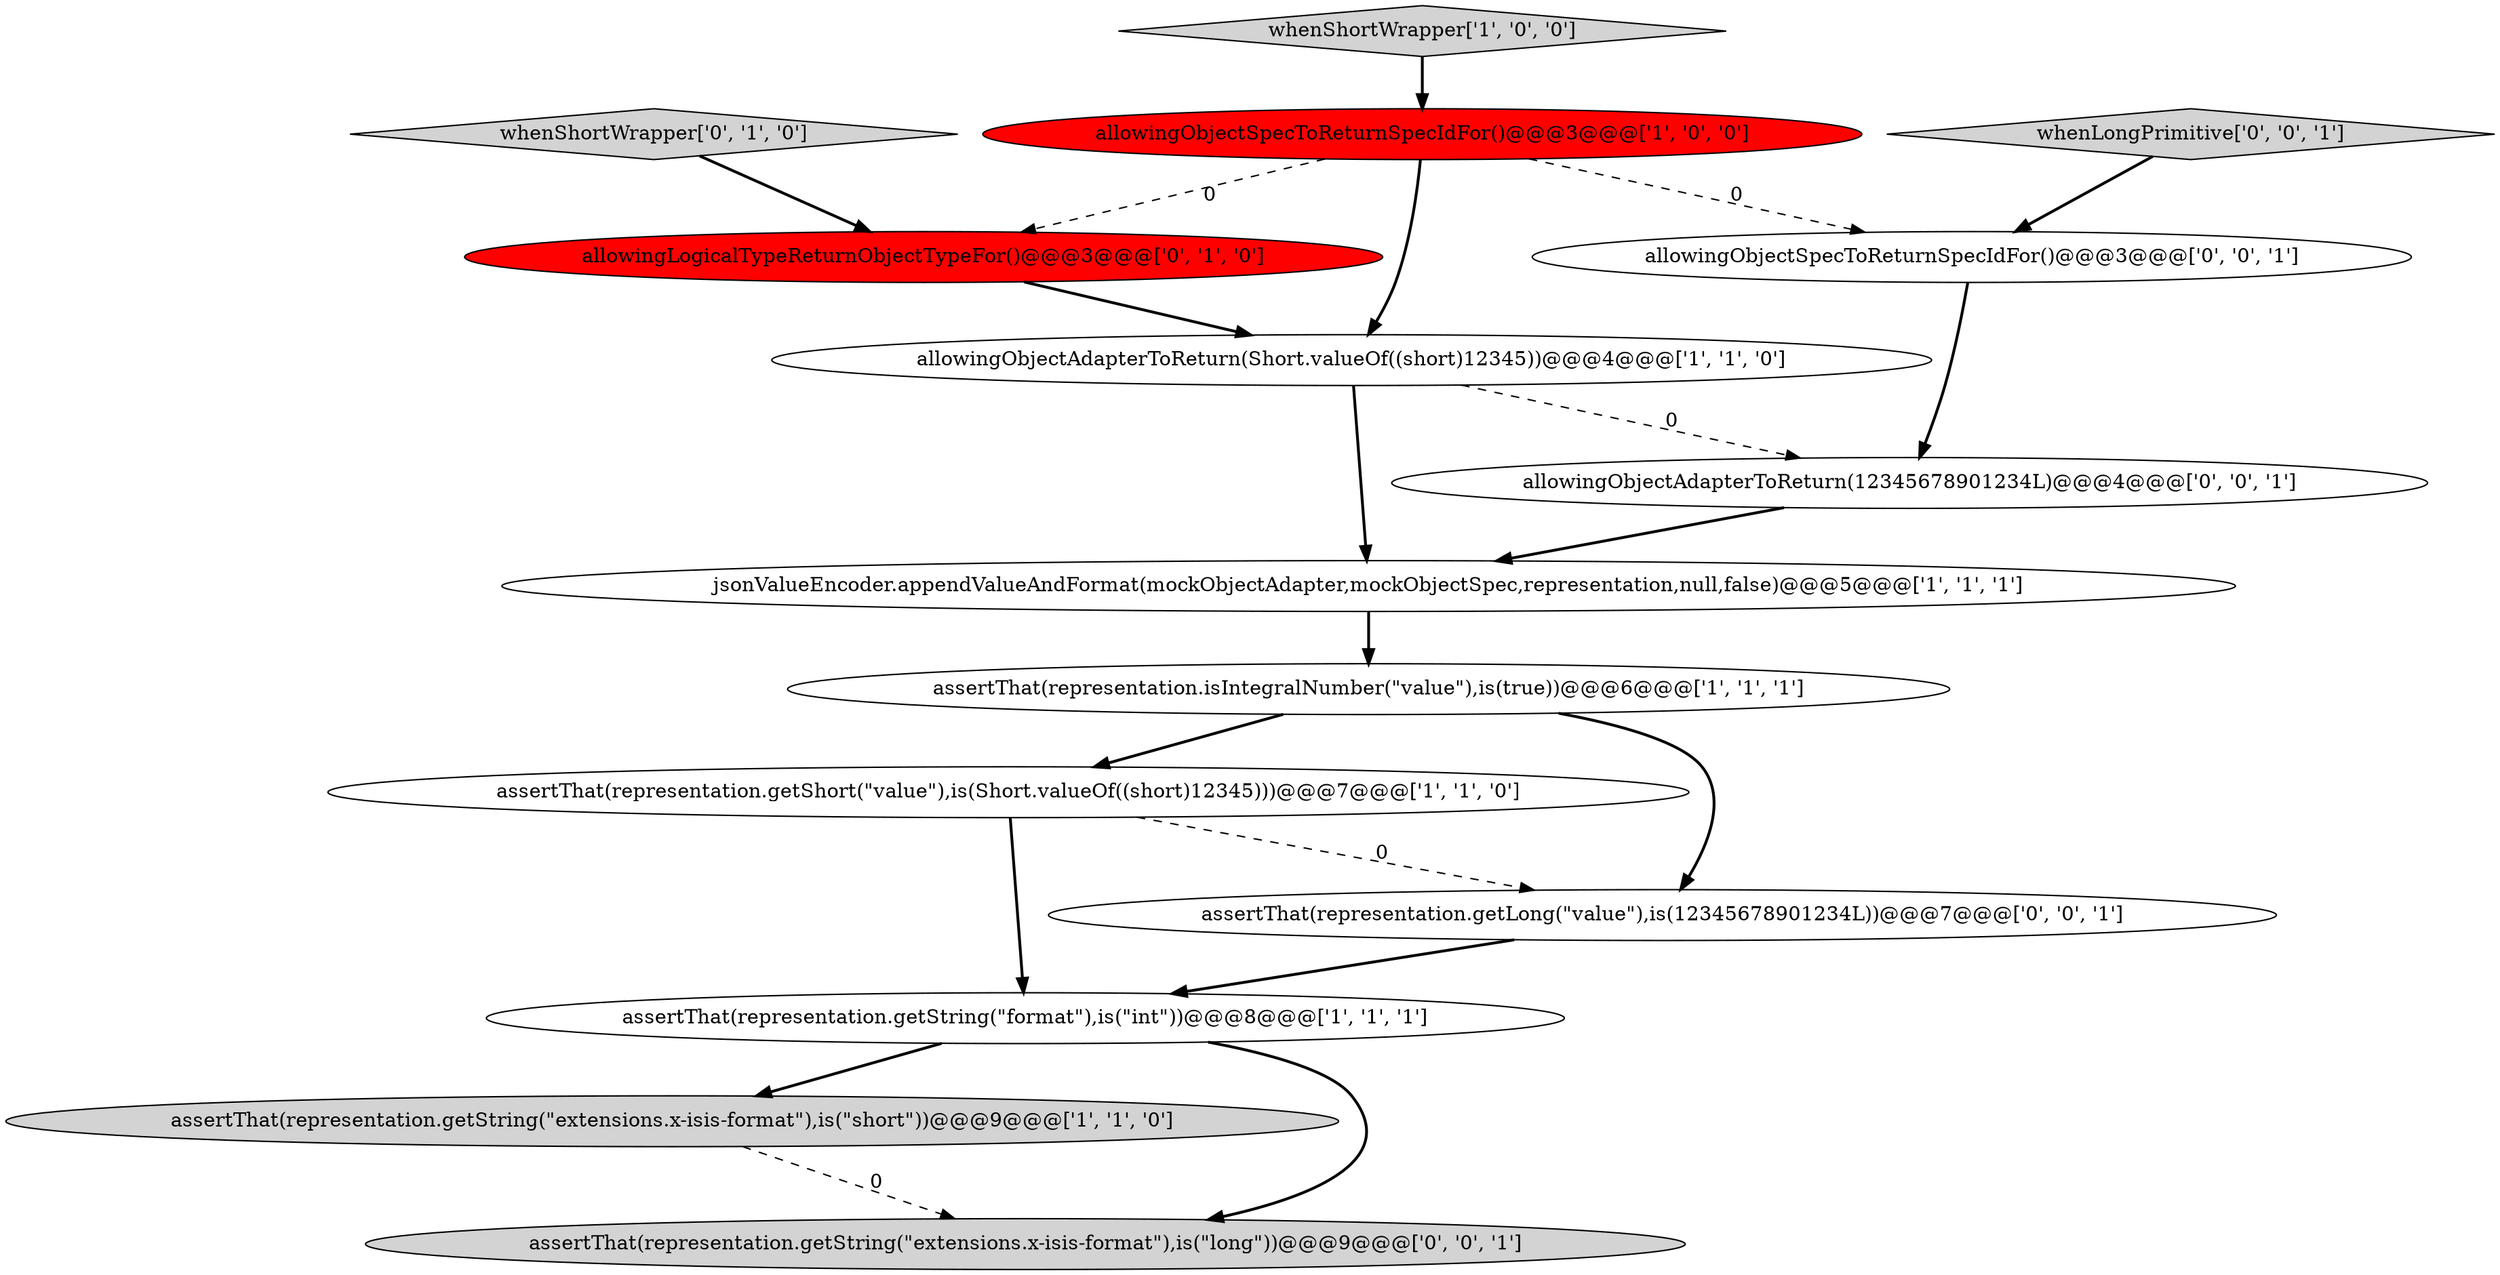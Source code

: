 digraph {
0 [style = filled, label = "assertThat(representation.isIntegralNumber(\"value\"),is(true))@@@6@@@['1', '1', '1']", fillcolor = white, shape = ellipse image = "AAA0AAABBB1BBB"];
3 [style = filled, label = "allowingObjectSpecToReturnSpecIdFor()@@@3@@@['1', '0', '0']", fillcolor = red, shape = ellipse image = "AAA1AAABBB1BBB"];
5 [style = filled, label = "assertThat(representation.getString(\"extensions.x-isis-format\"),is(\"short\"))@@@9@@@['1', '1', '0']", fillcolor = lightgray, shape = ellipse image = "AAA0AAABBB1BBB"];
1 [style = filled, label = "assertThat(representation.getShort(\"value\"),is(Short.valueOf((short)12345)))@@@7@@@['1', '1', '0']", fillcolor = white, shape = ellipse image = "AAA0AAABBB1BBB"];
11 [style = filled, label = "allowingObjectSpecToReturnSpecIdFor()@@@3@@@['0', '0', '1']", fillcolor = white, shape = ellipse image = "AAA0AAABBB3BBB"];
4 [style = filled, label = "assertThat(representation.getString(\"format\"),is(\"int\"))@@@8@@@['1', '1', '1']", fillcolor = white, shape = ellipse image = "AAA0AAABBB1BBB"];
7 [style = filled, label = "jsonValueEncoder.appendValueAndFormat(mockObjectAdapter,mockObjectSpec,representation,null,false)@@@5@@@['1', '1', '1']", fillcolor = white, shape = ellipse image = "AAA0AAABBB1BBB"];
2 [style = filled, label = "whenShortWrapper['1', '0', '0']", fillcolor = lightgray, shape = diamond image = "AAA0AAABBB1BBB"];
8 [style = filled, label = "whenShortWrapper['0', '1', '0']", fillcolor = lightgray, shape = diamond image = "AAA0AAABBB2BBB"];
9 [style = filled, label = "allowingLogicalTypeReturnObjectTypeFor()@@@3@@@['0', '1', '0']", fillcolor = red, shape = ellipse image = "AAA1AAABBB2BBB"];
6 [style = filled, label = "allowingObjectAdapterToReturn(Short.valueOf((short)12345))@@@4@@@['1', '1', '0']", fillcolor = white, shape = ellipse image = "AAA0AAABBB1BBB"];
12 [style = filled, label = "assertThat(representation.getString(\"extensions.x-isis-format\"),is(\"long\"))@@@9@@@['0', '0', '1']", fillcolor = lightgray, shape = ellipse image = "AAA0AAABBB3BBB"];
13 [style = filled, label = "allowingObjectAdapterToReturn(12345678901234L)@@@4@@@['0', '0', '1']", fillcolor = white, shape = ellipse image = "AAA0AAABBB3BBB"];
10 [style = filled, label = "whenLongPrimitive['0', '0', '1']", fillcolor = lightgray, shape = diamond image = "AAA0AAABBB3BBB"];
14 [style = filled, label = "assertThat(representation.getLong(\"value\"),is(12345678901234L))@@@7@@@['0', '0', '1']", fillcolor = white, shape = ellipse image = "AAA0AAABBB3BBB"];
4->12 [style = bold, label=""];
3->6 [style = bold, label=""];
1->4 [style = bold, label=""];
0->14 [style = bold, label=""];
7->0 [style = bold, label=""];
14->4 [style = bold, label=""];
5->12 [style = dashed, label="0"];
6->13 [style = dashed, label="0"];
3->11 [style = dashed, label="0"];
6->7 [style = bold, label=""];
3->9 [style = dashed, label="0"];
1->14 [style = dashed, label="0"];
4->5 [style = bold, label=""];
0->1 [style = bold, label=""];
13->7 [style = bold, label=""];
11->13 [style = bold, label=""];
2->3 [style = bold, label=""];
9->6 [style = bold, label=""];
8->9 [style = bold, label=""];
10->11 [style = bold, label=""];
}
